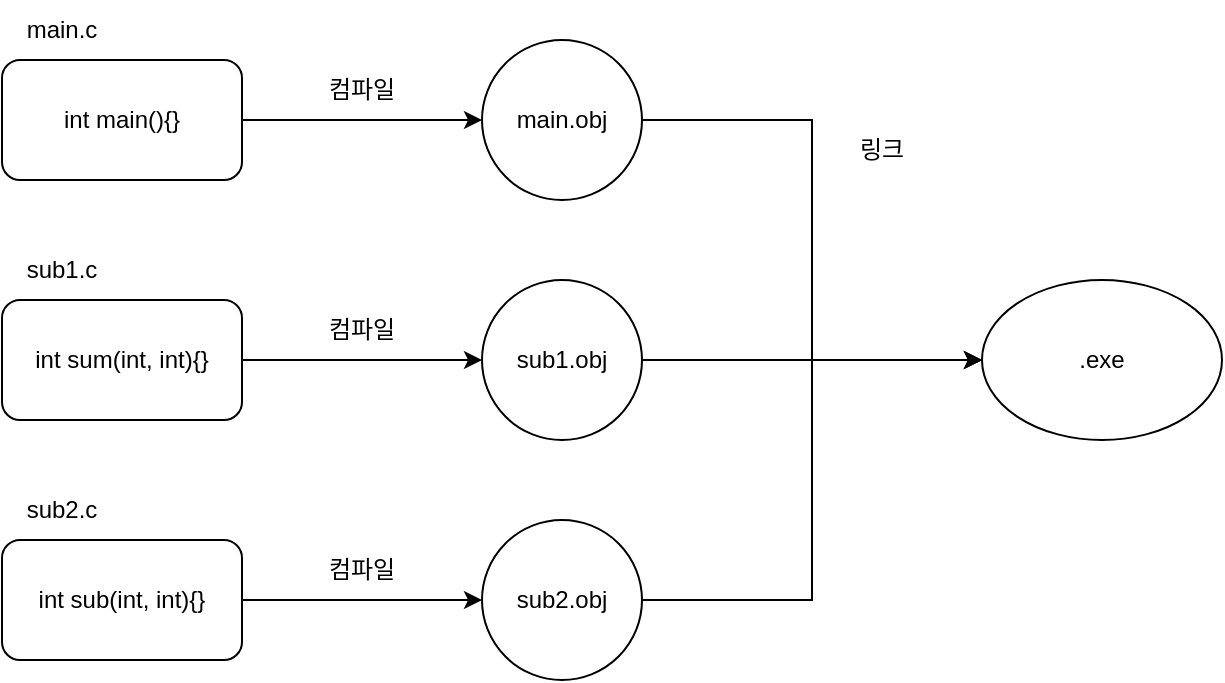 <mxfile version="17.4.0" type="device"><diagram id="ujoK2pnwanChW-jNtKsP" name="Page-1"><mxGraphModel dx="782" dy="468" grid="1" gridSize="10" guides="1" tooltips="1" connect="1" arrows="1" fold="1" page="1" pageScale="1" pageWidth="827" pageHeight="1169" math="0" shadow="0"><root><mxCell id="0"/><mxCell id="1" parent="0"/><mxCell id="mwZauCGF0S7YX8WnUMOY-5" style="edgeStyle=orthogonalEdgeStyle;rounded=0;orthogonalLoop=1;jettySize=auto;html=1;entryX=0;entryY=0.5;entryDx=0;entryDy=0;" edge="1" parent="1" source="mwZauCGF0S7YX8WnUMOY-1" target="mwZauCGF0S7YX8WnUMOY-4"><mxGeometry relative="1" as="geometry"/></mxCell><mxCell id="mwZauCGF0S7YX8WnUMOY-1" value="int main(){}" style="rounded=1;whiteSpace=wrap;html=1;" vertex="1" parent="1"><mxGeometry x="40" y="40" width="120" height="60" as="geometry"/></mxCell><mxCell id="mwZauCGF0S7YX8WnUMOY-2" value="main.c" style="text;html=1;strokeColor=none;fillColor=none;align=center;verticalAlign=middle;whiteSpace=wrap;rounded=0;" vertex="1" parent="1"><mxGeometry x="40" y="10" width="60" height="30" as="geometry"/></mxCell><mxCell id="mwZauCGF0S7YX8WnUMOY-8" style="edgeStyle=orthogonalEdgeStyle;rounded=0;orthogonalLoop=1;jettySize=auto;html=1;entryX=0;entryY=0.5;entryDx=0;entryDy=0;" edge="1" parent="1" source="mwZauCGF0S7YX8WnUMOY-4" target="mwZauCGF0S7YX8WnUMOY-7"><mxGeometry relative="1" as="geometry"/></mxCell><mxCell id="mwZauCGF0S7YX8WnUMOY-4" value="main.obj" style="ellipse;whiteSpace=wrap;html=1;aspect=fixed;" vertex="1" parent="1"><mxGeometry x="280" y="30" width="80" height="80" as="geometry"/></mxCell><mxCell id="mwZauCGF0S7YX8WnUMOY-6" value="컴파일" style="text;html=1;strokeColor=none;fillColor=none;align=center;verticalAlign=middle;whiteSpace=wrap;rounded=0;" vertex="1" parent="1"><mxGeometry x="190" y="40" width="60" height="30" as="geometry"/></mxCell><mxCell id="mwZauCGF0S7YX8WnUMOY-7" value=".exe" style="ellipse;whiteSpace=wrap;html=1;" vertex="1" parent="1"><mxGeometry x="530" y="150" width="120" height="80" as="geometry"/></mxCell><mxCell id="mwZauCGF0S7YX8WnUMOY-9" value="링크" style="text;html=1;strokeColor=none;fillColor=none;align=center;verticalAlign=middle;whiteSpace=wrap;rounded=0;" vertex="1" parent="1"><mxGeometry x="450" y="70" width="60" height="30" as="geometry"/></mxCell><mxCell id="mwZauCGF0S7YX8WnUMOY-16" style="edgeStyle=orthogonalEdgeStyle;rounded=0;orthogonalLoop=1;jettySize=auto;html=1;entryX=0;entryY=0.5;entryDx=0;entryDy=0;" edge="1" parent="1" source="mwZauCGF0S7YX8WnUMOY-10" target="mwZauCGF0S7YX8WnUMOY-14"><mxGeometry relative="1" as="geometry"/></mxCell><mxCell id="mwZauCGF0S7YX8WnUMOY-10" value="int sum(int, int){}" style="rounded=1;whiteSpace=wrap;html=1;" vertex="1" parent="1"><mxGeometry x="40" y="160" width="120" height="60" as="geometry"/></mxCell><mxCell id="mwZauCGF0S7YX8WnUMOY-11" value="sub1.c" style="text;html=1;strokeColor=none;fillColor=none;align=center;verticalAlign=middle;whiteSpace=wrap;rounded=0;" vertex="1" parent="1"><mxGeometry x="40" y="130" width="60" height="30" as="geometry"/></mxCell><mxCell id="mwZauCGF0S7YX8WnUMOY-17" style="edgeStyle=orthogonalEdgeStyle;rounded=0;orthogonalLoop=1;jettySize=auto;html=1;entryX=0;entryY=0.5;entryDx=0;entryDy=0;" edge="1" parent="1" source="mwZauCGF0S7YX8WnUMOY-12" target="mwZauCGF0S7YX8WnUMOY-15"><mxGeometry relative="1" as="geometry"/></mxCell><mxCell id="mwZauCGF0S7YX8WnUMOY-12" value="int sub(int, int){}" style="rounded=1;whiteSpace=wrap;html=1;" vertex="1" parent="1"><mxGeometry x="40" y="280" width="120" height="60" as="geometry"/></mxCell><mxCell id="mwZauCGF0S7YX8WnUMOY-13" value="sub2.c" style="text;html=1;strokeColor=none;fillColor=none;align=center;verticalAlign=middle;whiteSpace=wrap;rounded=0;" vertex="1" parent="1"><mxGeometry x="40" y="250" width="60" height="30" as="geometry"/></mxCell><mxCell id="mwZauCGF0S7YX8WnUMOY-20" style="edgeStyle=orthogonalEdgeStyle;rounded=0;orthogonalLoop=1;jettySize=auto;html=1;entryX=0;entryY=0.5;entryDx=0;entryDy=0;" edge="1" parent="1" source="mwZauCGF0S7YX8WnUMOY-14" target="mwZauCGF0S7YX8WnUMOY-7"><mxGeometry relative="1" as="geometry"/></mxCell><mxCell id="mwZauCGF0S7YX8WnUMOY-14" value="sub1.obj" style="ellipse;whiteSpace=wrap;html=1;aspect=fixed;" vertex="1" parent="1"><mxGeometry x="280" y="150" width="80" height="80" as="geometry"/></mxCell><mxCell id="mwZauCGF0S7YX8WnUMOY-21" style="edgeStyle=orthogonalEdgeStyle;rounded=0;orthogonalLoop=1;jettySize=auto;html=1;entryX=0;entryY=0.5;entryDx=0;entryDy=0;" edge="1" parent="1" source="mwZauCGF0S7YX8WnUMOY-15" target="mwZauCGF0S7YX8WnUMOY-7"><mxGeometry relative="1" as="geometry"/></mxCell><mxCell id="mwZauCGF0S7YX8WnUMOY-15" value="sub2.obj" style="ellipse;whiteSpace=wrap;html=1;aspect=fixed;" vertex="1" parent="1"><mxGeometry x="280" y="270" width="80" height="80" as="geometry"/></mxCell><mxCell id="mwZauCGF0S7YX8WnUMOY-18" value="컴파일" style="text;html=1;strokeColor=none;fillColor=none;align=center;verticalAlign=middle;whiteSpace=wrap;rounded=0;" vertex="1" parent="1"><mxGeometry x="190" y="160" width="60" height="30" as="geometry"/></mxCell><mxCell id="mwZauCGF0S7YX8WnUMOY-19" value="컴파일" style="text;html=1;strokeColor=none;fillColor=none;align=center;verticalAlign=middle;whiteSpace=wrap;rounded=0;" vertex="1" parent="1"><mxGeometry x="190" y="280" width="60" height="30" as="geometry"/></mxCell></root></mxGraphModel></diagram></mxfile>
